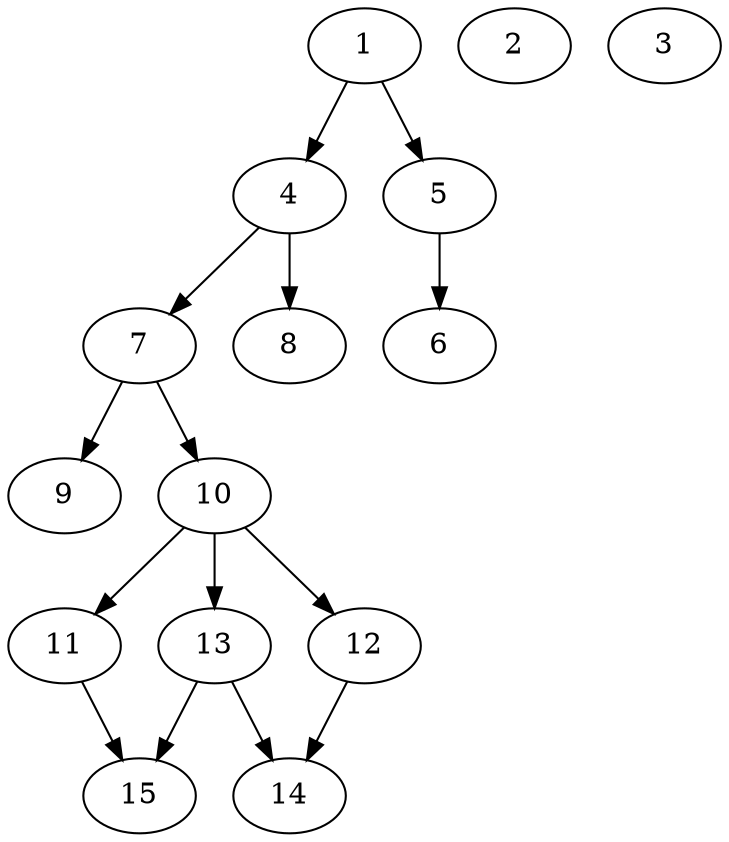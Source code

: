 // DAG automatically generated by daggen at Thu Oct  3 13:59:27 2019
// ./daggen --dot -n 15 --ccr 0.4 --fat 0.5 --regular 0.9 --density 0.5 --mindata 5242880 --maxdata 52428800 
digraph G {
  1 [size="79224320", alpha="0.03", expect_size="31689728"] 
  1 -> 4 [size ="31689728"]
  1 -> 5 [size ="31689728"]
  2 [size="73111040", alpha="0.14", expect_size="29244416"] 
  3 [size="54338560", alpha="0.20", expect_size="21735424"] 
  4 [size="85821440", alpha="0.19", expect_size="34328576"] 
  4 -> 7 [size ="34328576"]
  4 -> 8 [size ="34328576"]
  5 [size="88558080", alpha="0.01", expect_size="35423232"] 
  5 -> 6 [size ="35423232"]
  6 [size="113615360", alpha="0.18", expect_size="45446144"] 
  7 [size="34565120", alpha="0.06", expect_size="13826048"] 
  7 -> 9 [size ="13826048"]
  7 -> 10 [size ="13826048"]
  8 [size="78074880", alpha="0.01", expect_size="31229952"] 
  9 [size="37862400", alpha="0.09", expect_size="15144960"] 
  10 [size="29867520", alpha="0.04", expect_size="11947008"] 
  10 -> 11 [size ="11947008"]
  10 -> 12 [size ="11947008"]
  10 -> 13 [size ="11947008"]
  11 [size="49850880", alpha="0.06", expect_size="19940352"] 
  11 -> 15 [size ="19940352"]
  12 [size="68482560", alpha="0.17", expect_size="27393024"] 
  12 -> 14 [size ="27393024"]
  13 [size="35520000", alpha="0.14", expect_size="14208000"] 
  13 -> 14 [size ="14208000"]
  13 -> 15 [size ="14208000"]
  14 [size="33728000", alpha="0.14", expect_size="13491200"] 
  15 [size="26905600", alpha="0.14", expect_size="10762240"] 
}
